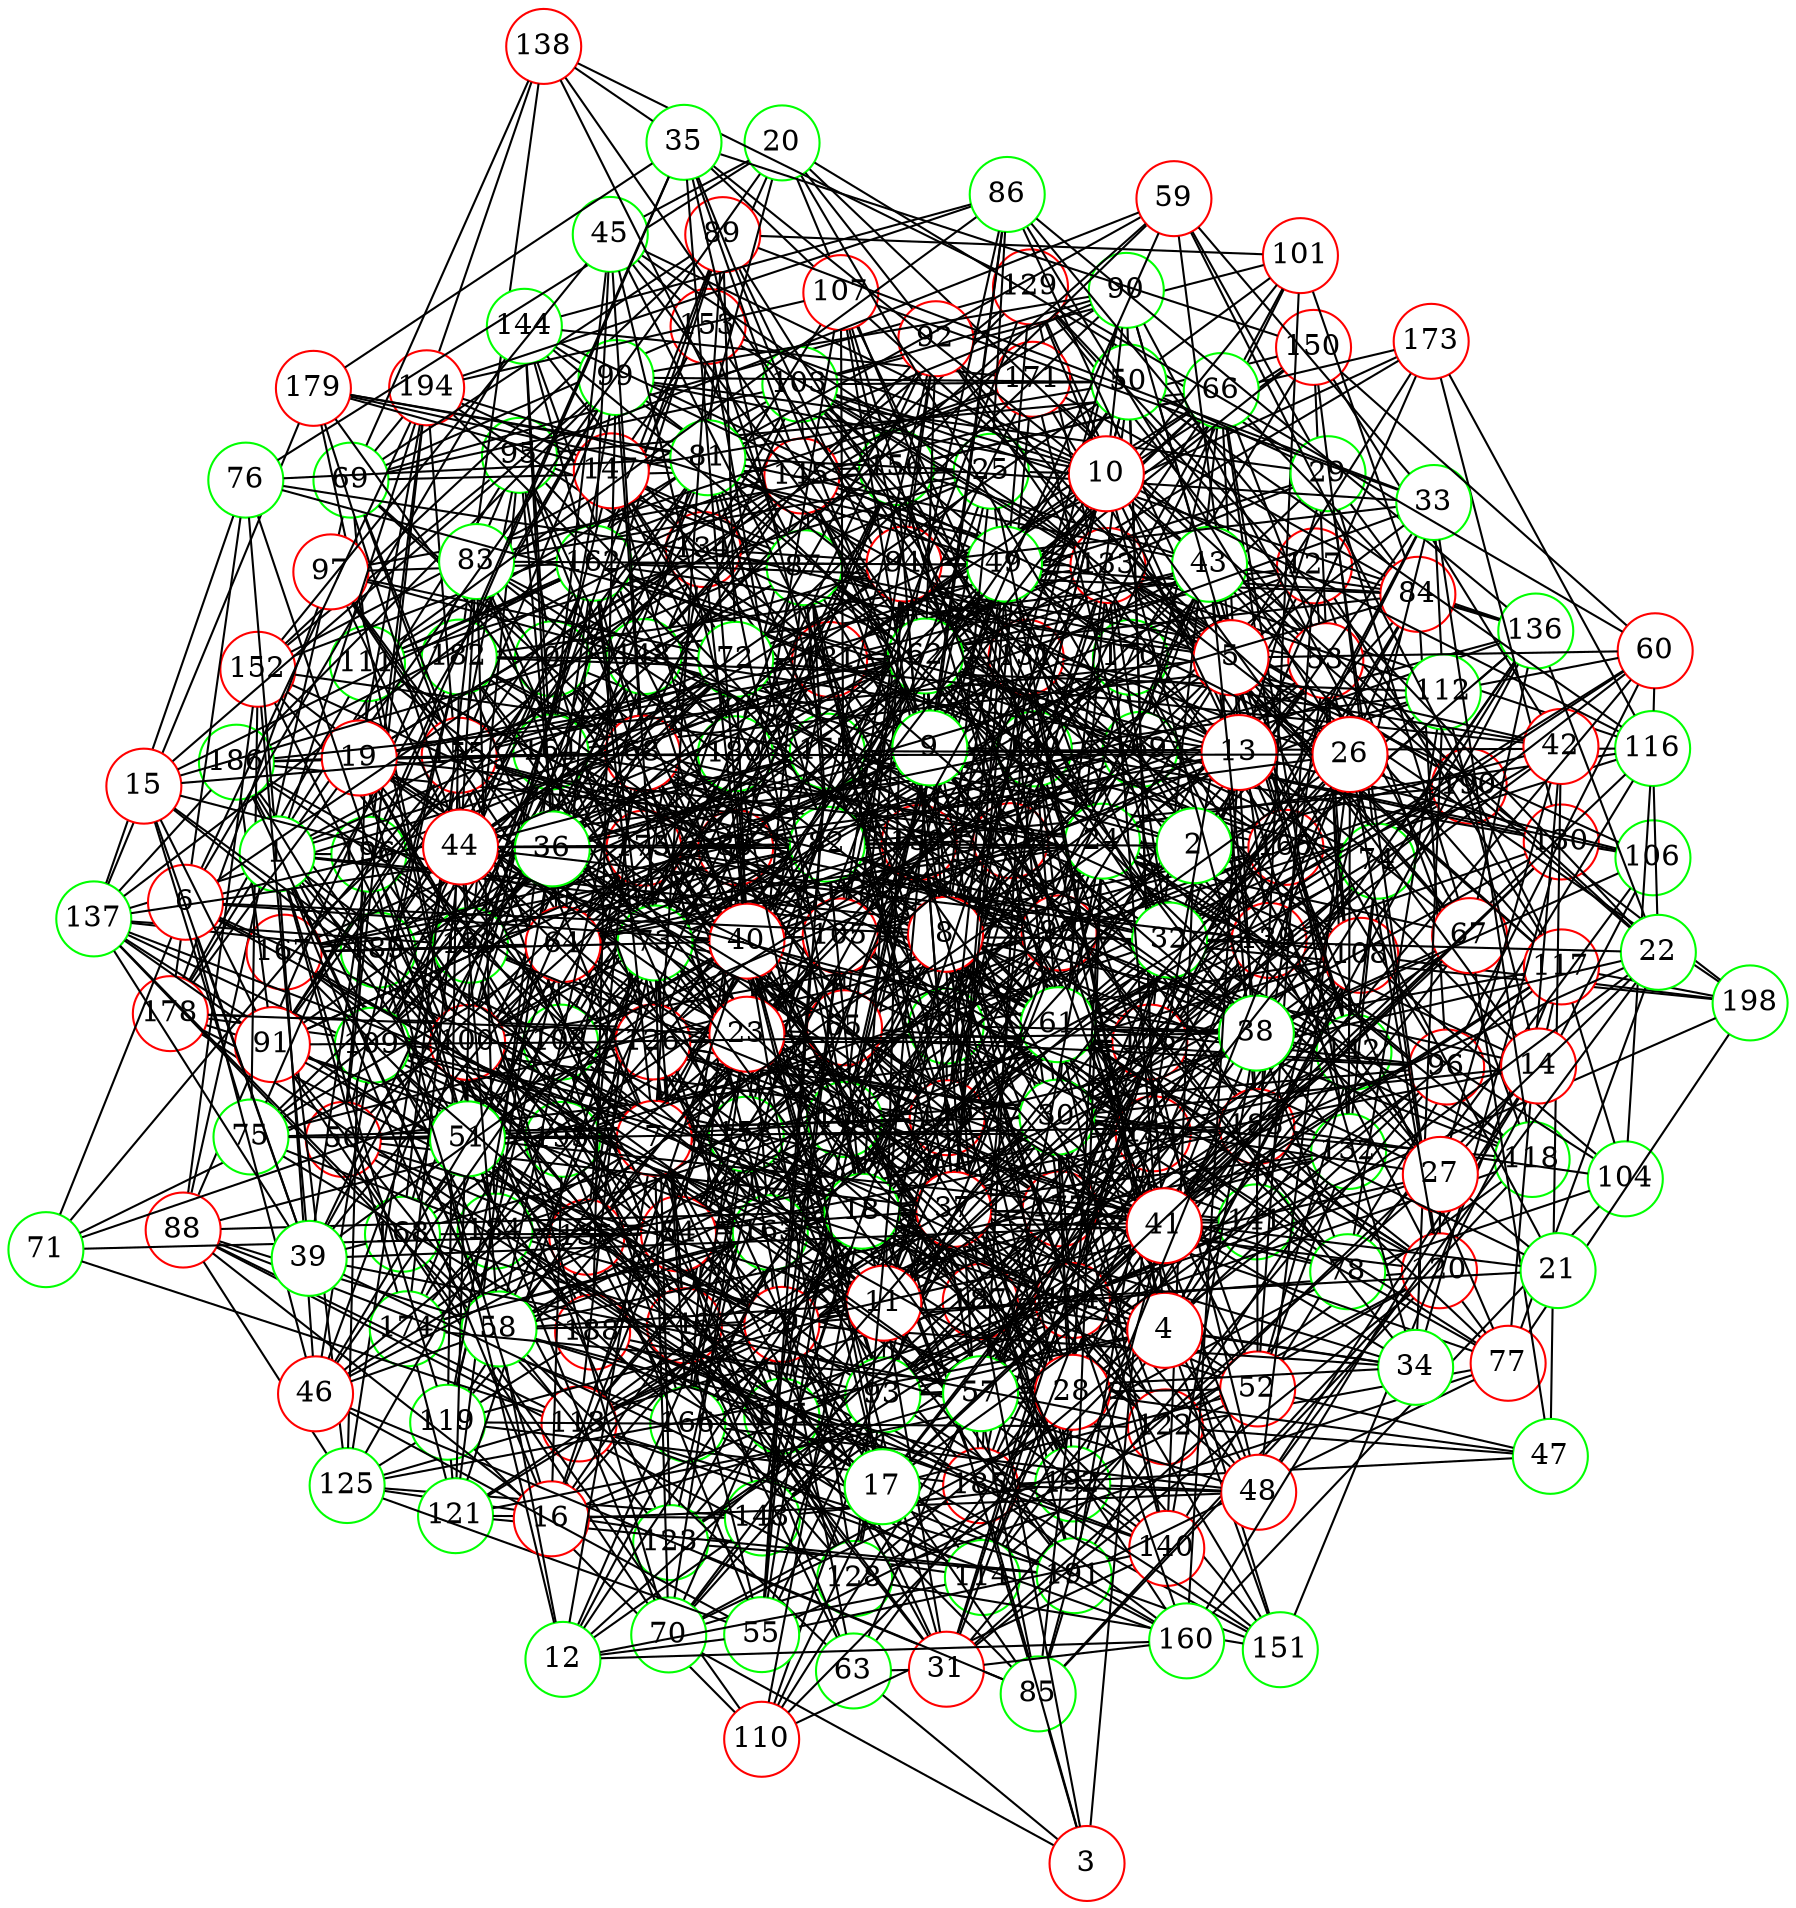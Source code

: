 graph {
graph ["layout"="fdp"]
node ["style"="filled","fillcolor"="white","fixedsize"="true","shape"="circle"]
"0" ["color"="green"]
"69" ["color"="green"]
"129" ["color"="red"]
"165" ["color"="red"]
"195" ["color"="green"]
"175" ["color"="red"]
"199" ["color"="green"]
"176" ["color"="red"]
"178" ["color"="red"]
"182" ["color"="green"]
"179" ["color"="red"]
"184" ["color"="green"]
"188" ["color"="red"]
"193" ["color"="green"]
"194" ["color"="red"]
"196" ["color"="green"]
"190" ["color"="red"]
"197" ["color"="green"]
"198" ["color"="green"]
"177" ["color"="red"]
"134" ["color"="red"]
"135" ["color"="red"]
"166" ["color"="green"]
"191" ["color"="green"]
"148" ["color"="green"]
"186" ["color"="green"]
"167" ["color"="red"]
"169" ["color"="green"]
"180" ["color"="green"]
"192" ["color"="green"]
"168" ["color"="green"]
"181" ["color"="red"]
"138" ["color"="red"]
"189" ["color"="green"]
"102" ["color"="green"]
"131" ["color"="red"]
"144" ["color"="green"]
"164" ["color"="green"]
"171" ["color"="red"]
"158" ["color"="green"]
"159" ["color"="red"]
"149" ["color"="red"]
"172" ["color"="red"]
"157" ["color"="green"]
"185" ["color"="red"]
"132" ["color"="green"]
"146" ["color"="red"]
"151" ["color"="green"]
"161" ["color"="green"]
"155" ["color"="red"]
"150" ["color"="red"]
"170" ["color"="green"]
"114" ["color"="green"]
"125" ["color"="green"]
"187" ["color"="red"]
"143" ["color"="green"]
"183" ["color"="red"]
"154" ["color"="red"]
"152" ["color"="red"]
"103" ["color"="green"]
"136" ["color"="green"]
"137" ["color"="green"]
"139" ["color"="red"]
"174" ["color"="green"]
"156" ["color"="green"]
"173" ["color"="red"]
"111" ["color"="green"]
"145" ["color"="red"]
"162" ["color"="green"]
"88" ["color"="red"]
"128" ["color"="green"]
"113" ["color"="red"]
"160" ["color"="green"]
"142" ["color"="green"]
"115" ["color"="green"]
"140" ["color"="red"]
"141" ["color"="green"]
"118" ["color"="green"]
"122" ["color"="red"]
"127" ["color"="red"]
"123" ["color"="green"]
"95" ["color"="green"]
"130" ["color"="red"]
"89" ["color"="red"]
"98" ["color"="red"]
"100" ["color"="red"]
"147" ["color"="red"]
"153" ["color"="red"]
"124" ["color"="red"]
"116" ["color"="green"]
"133" ["color"="red"]
"101" ["color"="red"]
"80" ["color"="red"]
"20" ["color"="green"]
"53" ["color"="red"]
"66" ["color"="green"]
"68" ["color"="red"]
"99" ["color"="green"]
"108" ["color"="red"]
"163" ["color"="green"]
"120" ["color"="red"]
"90" ["color"="green"]
"84" ["color"="red"]
"96" ["color"="red"]
"54" ["color"="red"]
"65" ["color"="red"]
"107" ["color"="red"]
"109" ["color"="green"]
"82" ["color"="green"]
"87" ["color"="green"]
"119" ["color"="green"]
"121" ["color"="green"]
"85" ["color"="green"]
"94" ["color"="red"]
"71" ["color"="green"]
"126" ["color"="red"]
"79" ["color"="red"]
"91" ["color"="red"]
"93" ["color"="green"]
"110" ["color"="red"]
"117" ["color"="red"]
"63" ["color"="green"]
"74" ["color"="green"]
"97" ["color"="red"]
"76" ["color"="green"]
"81" ["color"="green"]
"92" ["color"="red"]
"105" ["color"="red"]
"29" ["color"="green"]
"50" ["color"="green"]
"67" ["color"="red"]
"72" ["color"="green"]
"75" ["color"="green"]
"78" ["color"="green"]
"112" ["color"="green"]
"104" ["color"="green"]
"106" ["color"="green"]
"59" ["color"="red"]
"45" ["color"="green"]
"73" ["color"="green"]
"62" ["color"="green"]
"64" ["color"="red"]
"56" ["color"="red"]
"25" ["color"="green"]
"83" ["color"="green"]
"86" ["color"="green"]
"30" ["color"="green"]
"70" ["color"="green"]
"42" ["color"="red"]
"77" ["color"="red"]
"47" ["color"="green"]
"52" ["color"="red"]
"55" ["color"="green"]
"61" ["color"="green"]
"1" ["color"="green"]
"7" ["color"="red"]
"34" ["color"="green"]
"12" ["color"="green"]
"18" ["color"="green"]
"37" ["color"="red"]
"28" ["color"="red"]
"58" ["color"="green"]
"19" ["color"="red"]
"51" ["color"="green"]
"23" ["color"="red"]
"43" ["color"="green"]
"46" ["color"="red"]
"24" ["color"="green"]
"49" ["color"="green"]
"31" ["color"="red"]
"32" ["color"="green"]
"40" ["color"="red"]
"8" ["color"="red"]
"11" ["color"="red"]
"22" ["color"="green"]
"48" ["color"="red"]
"14" ["color"="red"]
"27" ["color"="red"]
"16" ["color"="red"]
"57" ["color"="green"]
"2" ["color"="green"]
"33" ["color"="green"]
"3" ["color"="red"]
"4" ["color"="red"]
"5" ["color"="red"]
"21" ["color"="green"]
"60" ["color"="red"]
"6" ["color"="red"]
"39" ["color"="green"]
"41" ["color"="red"]
"9" ["color"="green"]
"35" ["color"="green"]
"36" ["color"="green"]
"10" ["color"="red"]
"38" ["color"="green"]
"13" ["color"="red"]
"15" ["color"="red"]
"17" ["color"="green"]
"26" ["color"="red"]
"44" ["color"="red"]
"0" -- "69"
"0" -- "172"
"0" -- "80"
"0" -- "115"
"0" -- "20"
"0" -- "149"
"0" -- "182"
"0" -- "56"
"0" -- "25"
"0" -- "154"
"0" -- "187"
"0" -- "156"
"0" -- "189"
"0" -- "95"
"0" -- "127"
"69" -- "129"
"69" -- "194"
"69" -- "102"
"69" -- "103"
"69" -- "138"
"69" -- "111"
"69" -- "146"
"69" -- "88"
"69" -- "89"
"69" -- "153"
"69" -- "156"
"129" -- "165"
"129" -- "134"
"129" -- "169"
"129" -- "138"
"129" -- "189"
"129" -- "190"
"165" -- "195"
"165" -- "175"
"165" -- "177"
"175" -- "199"
"175" -- "176"
"175" -- "179"
"176" -- "178"
"176" -- "182"
"178" -- "195"
"179" -- "184"
"184" -- "188"
"188" -- "193"
"188" -- "190"
"193" -- "194"
"194" -- "196"
"190" -- "197"
"190" -- "198"
"177" -- "184"
"134" -- "135"
"134" -- "167"
"134" -- "168"
"135" -- "166"
"135" -- "148"
"135" -- "184"
"135" -- "186"
"166" -- "199"
"166" -- "176"
"166" -- "184"
"166" -- "191"
"191" -- "197"
"148" -- "176"
"167" -- "195"
"167" -- "169"
"167" -- "180"
"169" -- "193"
"169" -- "196"
"180" -- "192"
"168" -- "181"
"181" -- "194"
"181" -- "182"
"138" -- "194"
"138" -- "182"
"102" -- "131"
"102" -- "132"
"102" -- "164"
"102" -- "166"
"102" -- "175"
"102" -- "114"
"102" -- "180"
"102" -- "152"
"102" -- "159"
"131" -- "194"
"131" -- "144"
"131" -- "149"
"131" -- "181"
"131" -- "185"
"131" -- "189"
"144" -- "148"
"144" -- "164"
"144" -- "171"
"144" -- "158"
"144" -- "159"
"164" -- "175"
"158" -- "166"
"158" -- "169"
"158" -- "189"
"159" -- "192"
"159" -- "164"
"159" -- "177"
"149" -- "192"
"149" -- "195"
"149" -- "197"
"149" -- "172"
"149" -- "175"
"149" -- "178"
"149" -- "157"
"172" -- "195"
"172" -- "199"
"172" -- "175"
"172" -- "186"
"157" -- "165"
"157" -- "168"
"185" -- "192"
"185" -- "188"
"185" -- "190"
"132" -- "176"
"132" -- "177"
"132" -- "146"
"132" -- "150"
"132" -- "191"
"146" -- "195"
"146" -- "196"
"146" -- "165"
"146" -- "172"
"146" -- "181"
"146" -- "151"
"146" -- "155"
"146" -- "158"
"151" -- "192"
"151" -- "161"
"151" -- "191"
"161" -- "184"
"161" -- "185"
"150" -- "181"
"150" -- "170"
"150" -- "175"
"114" -- "176"
"114" -- "165"
"114" -- "125"
"125" -- "167"
"125" -- "155"
"125" -- "187"
"125" -- "188"
"125" -- "143"
"187" -- "196"
"187" -- "199"
"143" -- "192"
"143" -- "183"
"143" -- "154"
"143" -- "159"
"154" -- "181"
"154" -- "158"
"152" -- "161"
"152" -- "171"
"152" -- "188"
"152" -- "157"
"103" -- "161"
"103" -- "134"
"103" -- "136"
"103" -- "137"
"103" -- "169"
"103" -- "170"
"103" -- "139"
"103" -- "152"
"103" -- "156"
"103" -- "190"
"136" -- "165"
"136" -- "159"
"137" -- "193"
"137" -- "195"
"137" -- "168"
"137" -- "179"
"137" -- "185"
"137" -- "186"
"137" -- "189"
"139" -- "170"
"139" -- "172"
"139" -- "174"
"174" -- "180"
"156" -- "195"
"156" -- "173"
"173" -- "180"
"111" -- "145"
"111" -- "162"
"111" -- "178"
"111" -- "149"
"111" -- "183"
"111" -- "184"
"111" -- "125"
"145" -- "179"
"145" -- "148"
"145" -- "180"
"145" -- "150"
"145" -- "186"
"145" -- "155"
"162" -- "165"
"162" -- "199"
"162" -- "168"
"162" -- "169"
"162" -- "180"
"162" -- "184"
"88" -- "128"
"88" -- "113"
"88" -- "115"
"88" -- "197"
"88" -- "166"
"88" -- "152"
"88" -- "125"
"88" -- "95"
"128" -- "193"
"128" -- "149"
"128" -- "151"
"113" -- "160"
"113" -- "161"
"113" -- "137"
"113" -- "169"
"113" -- "142"
"113" -- "175"
"113" -- "177"
"113" -- "186"
"113" -- "191"
"160" -- "161"
"160" -- "184"
"160" -- "185"
"160" -- "188"
"142" -- "165"
"142" -- "170"
"142" -- "187"
"142" -- "159"
"115" -- "140"
"115" -- "141"
"115" -- "178"
"115" -- "180"
"115" -- "118"
"115" -- "123"
"115" -- "158"
"140" -- "188"
"140" -- "158"
"141" -- "193"
"141" -- "197"
"141" -- "184"
"141" -- "154"
"118" -- "122"
"118" -- "139"
"118" -- "172"
"118" -- "127"
"122" -- "164"
"122" -- "197"
"122" -- "145"
"122" -- "187"
"127" -- "136"
"127" -- "155"
"127" -- "157"
"127" -- "142"
"123" -- "196"
"123" -- "197"
"123" -- "191"
"95" -- "193"
"95" -- "130"
"95" -- "178"
"95" -- "152"
"95" -- "155"
"130" -- "199"
"130" -- "169"
"130" -- "139"
"130" -- "173"
"89" -- "193"
"89" -- "98"
"89" -- "162"
"89" -- "100"
"89" -- "101"
"89" -- "152"
"98" -- "161"
"98" -- "131"
"98" -- "100"
"98" -- "198"
"98" -- "170"
"98" -- "175"
"98" -- "116"
"98" -- "118"
"98" -- "151"
"98" -- "155"
"98" -- "156"
"98" -- "158"
"100" -- "131"
"100" -- "170"
"100" -- "140"
"100" -- "175"
"100" -- "147"
"100" -- "124"
"147" -- "177"
"147" -- "179"
"147" -- "181"
"147" -- "153"
"147" -- "169"
"153" -- "197"
"124" -- "198"
"124" -- "172"
"124" -- "141"
"124" -- "143"
"124" -- "146"
"124" -- "151"
"124" -- "183"
"124" -- "185"
"124" -- "155"
"124" -- "158"
"116" -- "133"
"116" -- "124"
"116" -- "140"
"116" -- "172"
"116" -- "157"
"116" -- "173"
"133" -- "193"
"133" -- "197"
"133" -- "198"
"133" -- "170"
"133" -- "179"
"133" -- "182"
"133" -- "153"
"133" -- "155"
"133" -- "190"
"101" -- "103"
"101" -- "199"
"101" -- "172"
"101" -- "141"
"80" -- "162"
"80" -- "164"
"80" -- "166"
"80" -- "136"
"80" -- "185"
"80" -- "155"
"80" -- "156"
"20" -- "148"
"20" -- "53"
"20" -- "199"
"20" -- "76"
"20" -- "92"
"20" -- "29"
"20" -- "45"
"53" -- "129"
"53" -- "66"
"53" -- "164"
"53" -- "54"
"53" -- "87"
"53" -- "183"
"53" -- "74"
"53" -- "142"
"53" -- "79"
"66" -- "68"
"66" -- "132"
"66" -- "165"
"66" -- "169"
"66" -- "80"
"66" -- "176"
"66" -- "84"
"66" -- "181"
"66" -- "183"
"66" -- "156"
"66" -- "157"
"66" -- "95"
"66" -- "159"
"68" -- "192"
"68" -- "99"
"68" -- "163"
"68" -- "195"
"68" -- "69"
"68" -- "166"
"68" -- "137"
"68" -- "146"
"68" -- "120"
"68" -- "90"
"68" -- "186"
"99" -- "164"
"99" -- "167"
"99" -- "108"
"99" -- "182"
"99" -- "186"
"99" -- "155"
"99" -- "188"
"108" -- "131"
"108" -- "163"
"108" -- "197"
"108" -- "198"
"108" -- "168"
"108" -- "175"
"108" -- "114"
"163" -- "174"
"163" -- "183"
"163" -- "185"
"120" -- "128"
"120" -- "139"
"120" -- "183"
"120" -- "122"
"90" -- "99"
"90" -- "165"
"90" -- "197"
"90" -- "103"
"90" -- "154"
"84" -- "96"
"84" -- "162"
"84" -- "101"
"84" -- "134"
"84" -- "136"
"84" -- "171"
"84" -- "177"
"84" -- "181"
"84" -- "187"
"96" -- "161"
"96" -- "135"
"96" -- "171"
"54" -- "65"
"54" -- "162"
"54" -- "163"
"54" -- "100"
"54" -- "133"
"54" -- "71"
"54" -- "168"
"54" -- "107"
"54" -- "79"
"54" -- "93"
"54" -- "158"
"54" -- "63"
"65" -- "96"
"65" -- "107"
"65" -- "172"
"65" -- "175"
"65" -- "82"
"65" -- "85"
"65" -- "184"
"65" -- "94"
"107" -- "194"
"107" -- "172"
"107" -- "109"
"109" -- "162"
"109" -- "148"
"109" -- "182"
"109" -- "187"
"109" -- "188"
"82" -- "98"
"82" -- "101"
"82" -- "167"
"82" -- "142"
"82" -- "149"
"82" -- "182"
"82" -- "87"
"82" -- "119"
"82" -- "154"
"82" -- "123"
"82" -- "190"
"87" -- "165"
"87" -- "138"
"87" -- "118"
"87" -- "154"
"87" -- "155"
"87" -- "158"
"87" -- "191"
"119" -- "182"
"119" -- "199"
"119" -- "184"
"119" -- "121"
"119" -- "185"
"119" -- "122"
"121" -- "193"
"121" -- "164"
"121" -- "174"
"121" -- "143"
"121" -- "191"
"85" -- "181"
"85" -- "118"
"85" -- "135"
"85" -- "120"
"85" -- "123"
"85" -- "191"
"94" -- "192"
"94" -- "161"
"94" -- "162"
"94" -- "165"
"94" -- "138"
"94" -- "183"
"71" -- "113"
"71" -- "100"
"71" -- "155"
"71" -- "126"
"126" -- "170"
"126" -- "176"
"126" -- "177"
"126" -- "154"
"126" -- "186"
"126" -- "156"
"126" -- "191"
"79" -- "167"
"79" -- "170"
"79" -- "139"
"79" -- "178"
"79" -- "85"
"79" -- "120"
"79" -- "91"
"79" -- "157"
"91" -- "162"
"91" -- "163"
"91" -- "137"
"91" -- "170"
"91" -- "186"
"91" -- "123"
"91" -- "155"
"91" -- "126"
"93" -- "128"
"93" -- "98"
"93" -- "110"
"93" -- "142"
"93" -- "175"
"93" -- "177"
"93" -- "147"
"93" -- "148"
"93" -- "117"
"93" -- "149"
"93" -- "151"
"93" -- "123"
"93" -- "187"
"93" -- "188"
"93" -- "94"
"110" -- "119"
"110" -- "168"
"110" -- "140"
"117" -- "133"
"117" -- "198"
"117" -- "141"
"117" -- "176"
"117" -- "151"
"117" -- "123"
"117" -- "127"
"63" -- "146"
"63" -- "183"
"63" -- "168"
"63" -- "158"
"74" -- "97"
"74" -- "132"
"74" -- "134"
"74" -- "136"
"74" -- "142"
"74" -- "150"
"74" -- "120"
"74" -- "187"
"97" -- "162"
"97" -- "178"
"97" -- "163"
"97" -- "155"
"97" -- "156"
"97" -- "158"
"76" -- "81"
"76" -- "178"
"76" -- "87"
"76" -- "137"
"81" -- "193"
"81" -- "111"
"81" -- "82"
"81" -- "179"
"81" -- "89"
"81" -- "90"
"81" -- "91"
"81" -- "157"
"81" -- "189"
"92" -- "195"
"92" -- "148"
"92" -- "133"
"92" -- "165"
"92" -- "105"
"92" -- "94"
"92" -- "158"
"92" -- "175"
"105" -- "131"
"105" -- "165"
"105" -- "135"
"105" -- "167"
"105" -- "168"
"105" -- "139"
"105" -- "143"
"105" -- "115"
"105" -- "147"
"105" -- "182"
"105" -- "120"
"105" -- "152"
"105" -- "154"
"105" -- "189"
"29" -- "50"
"29" -- "67"
"29" -- "99"
"29" -- "84"
"29" -- "196"
"29" -- "72"
"29" -- "120"
"29" -- "105"
"29" -- "59"
"29" -- "124"
"50" -- "98"
"50" -- "99"
"50" -- "101"
"50" -- "103"
"50" -- "199"
"50" -- "172"
"50" -- "147"
"50" -- "116"
"50" -- "154"
"50" -- "126"
"67" -- "114"
"67" -- "115"
"67" -- "68"
"67" -- "136"
"67" -- "90"
"67" -- "170"
"67" -- "92"
"72" -- "97"
"72" -- "75"
"72" -- "109"
"72" -- "173"
"72" -- "78"
"72" -- "147"
"72" -- "148"
"72" -- "89"
"72" -- "121"
"72" -- "157"
"72" -- "189"
"75" -- "80"
"75" -- "98"
"75" -- "114"
"75" -- "180"
"75" -- "182"
"75" -- "152"
"75" -- "184"
"78" -- "112"
"78" -- "161"
"78" -- "104"
"78" -- "106"
"78" -- "154"
"78" -- "109"
"112" -- "145"
"112" -- "182"
"112" -- "199"
"104" -- "160"
"104" -- "116"
"104" -- "117"
"104" -- "183"
"104" -- "108"
"106" -- "130"
"106" -- "120"
"106" -- "169"
"59" -- "81"
"59" -- "164"
"59" -- "117"
"59" -- "139"
"59" -- "156"
"59" -- "95"
"45" -- "162"
"45" -- "164"
"45" -- "180"
"45" -- "133"
"45" -- "152"
"45" -- "73"
"45" -- "153"
"45" -- "62"
"73" -- "100"
"73" -- "135"
"73" -- "170"
"73" -- "142"
"73" -- "146"
"73" -- "182"
"73" -- "87"
"73" -- "123"
"73" -- "187"
"73" -- "125"
"73" -- "127"
"73" -- "159"
"62" -- "64"
"62" -- "164"
"62" -- "135"
"62" -- "169"
"62" -- "107"
"62" -- "142"
"62" -- "144"
"62" -- "82"
"62" -- "150"
"62" -- "183"
"62" -- "153"
"62" -- "185"
"62" -- "187"
"62" -- "92"
"62" -- "159"
"64" -- "193"
"64" -- "162"
"64" -- "167"
"64" -- "172"
"64" -- "174"
"64" -- "175"
"64" -- "80"
"64" -- "112"
"64" -- "82"
"64" -- "181"
"64" -- "119"
"64" -- "186"
"64" -- "95"
"56" -- "194"
"56" -- "196"
"56" -- "168"
"56" -- "79"
"56" -- "175"
"56" -- "176"
"56" -- "149"
"56" -- "182"
"56" -- "158"
"25" -- "161"
"25" -- "193"
"25" -- "103"
"25" -- "111"
"25" -- "81"
"25" -- "145"
"25" -- "83"
"25" -- "117"
"25" -- "86"
"25" -- "30"
"25" -- "158"
"83" -- "161"
"83" -- "98"
"83" -- "163"
"83" -- "133"
"83" -- "168"
"83" -- "184"
"83" -- "171"
"83" -- "172"
"83" -- "126"
"86" -- "144"
"86" -- "194"
"86" -- "136"
"86" -- "105"
"86" -- "108"
"86" -- "111"
"86" -- "127"
"86" -- "159"
"30" -- "192"
"30" -- "130"
"30" -- "133"
"30" -- "70"
"30" -- "42"
"30" -- "75"
"30" -- "140"
"30" -- "45"
"30" -- "118"
"30" -- "121"
"30" -- "154"
"30" -- "124"
"30" -- "126"
"70" -- "128"
"70" -- "193"
"70" -- "172"
"70" -- "78"
"70" -- "143"
"70" -- "185"
"70" -- "91"
"70" -- "93"
"70" -- "158"
"42" -- "131"
"42" -- "149"
"42" -- "134"
"42" -- "150"
"42" -- "72"
"42" -- "105"
"42" -- "77"
"42" -- "47"
"77" -- "128"
"77" -- "177"
"77" -- "165"
"77" -- "198"
"77" -- "183"
"77" -- "120"
"77" -- "105"
"77" -- "122"
"77" -- "141"
"77" -- "191"
"47" -- "67"
"47" -- "52"
"47" -- "185"
"47" -- "122"
"52" -- "64"
"52" -- "132"
"52" -- "197"
"52" -- "199"
"52" -- "142"
"52" -- "145"
"52" -- "55"
"52" -- "183"
"52" -- "187"
"52" -- "93"
"52" -- "127"
"55" -- "161"
"55" -- "195"
"55" -- "140"
"55" -- "172"
"55" -- "79"
"55" -- "146"
"55" -- "115"
"55" -- "61"
"55" -- "125"
"55" -- "157"
"61" -- "96"
"61" -- "194"
"61" -- "166"
"61" -- "199"
"61" -- "169"
"61" -- "140"
"61" -- "111"
"61" -- "112"
"61" -- "151"
"61" -- "120"
"61" -- "156"
"61" -- "95"
"61" -- "127"
"1" -- "98"
"1" -- "194"
"1" -- "196"
"1" -- "7"
"1" -- "8"
"1" -- "72"
"1" -- "43"
"1" -- "76"
"1" -- "46"
"1" -- "174"
"1" -- "16"
"1" -- "146"
"1" -- "20"
"1" -- "87"
"1" -- "119"
"1" -- "58"
"1" -- "189"
"7" -- "64"
"7" -- "128"
"7" -- "34"
"7" -- "162"
"7" -- "70"
"7" -- "75"
"7" -- "171"
"7" -- "12"
"7" -- "143"
"7" -- "19"
"7" -- "182"
"7" -- "153"
"7" -- "158"
"7" -- "31"
"7" -- "127"
"34" -- "112"
"34" -- "65"
"34" -- "130"
"34" -- "187"
"34" -- "93"
"34" -- "79"
"12" -- "160"
"12" -- "177"
"12" -- "18"
"12" -- "114"
"12" -- "196"
"12" -- "166"
"12" -- "55"
"12" -- "58"
"12" -- "143"
"12" -- "159"
"18" -- "68"
"18" -- "132"
"18" -- "37"
"18" -- "136"
"18" -- "137"
"18" -- "106"
"18" -- "110"
"18" -- "174"
"18" -- "143"
"18" -- "81"
"18" -- "113"
"18" -- "82"
"18" -- "52"
"18" -- "88"
"18" -- "153"
"18" -- "122"
"18" -- "28"
"18" -- "94"
"37" -- "192"
"37" -- "129"
"37" -- "98"
"37" -- "166"
"37" -- "135"
"37" -- "171"
"37" -- "109"
"37" -- "141"
"37" -- "175"
"37" -- "176"
"37" -- "87"
"37" -- "56"
"37" -- "120"
"37" -- "121"
"37" -- "156"
"37" -- "94"
"28" -- "128"
"28" -- "73"
"28" -- "142"
"28" -- "174"
"28" -- "47"
"28" -- "80"
"28" -- "177"
"28" -- "84"
"28" -- "85"
"28" -- "184"
"28" -- "121"
"28" -- "189"
"28" -- "159"
"58" -- "192"
"58" -- "163"
"58" -- "105"
"58" -- "74"
"58" -- "79"
"58" -- "177"
"58" -- "148"
"58" -- "149"
"58" -- "186"
"58" -- "156"
"19" -- "65"
"19" -- "193"
"19" -- "194"
"19" -- "68"
"19" -- "134"
"19" -- "177"
"19" -- "146"
"19" -- "178"
"19" -- "51"
"19" -- "180"
"19" -- "181"
"19" -- "23"
"19" -- "24"
"19" -- "90"
"19" -- "186"
"19" -- "62"
"51" -- "128"
"51" -- "100"
"51" -- "70"
"51" -- "103"
"51" -- "135"
"51" -- "167"
"51" -- "76"
"51" -- "141"
"51" -- "183"
"51" -- "186"
"51" -- "93"
"23" -- "64"
"23" -- "96"
"23" -- "129"
"23" -- "166"
"23" -- "135"
"23" -- "43"
"23" -- "46"
"23" -- "113"
"23" -- "178"
"23" -- "149"
"23" -- "182"
"23" -- "122"
"23" -- "190"
"23" -- "95"
"23" -- "159"
"43" -- "131"
"43" -- "169"
"43" -- "142"
"43" -- "81"
"43" -- "84"
"43" -- "117"
"43" -- "149"
"43" -- "181"
"43" -- "183"
"43" -- "156"
"46" -- "161"
"46" -- "164"
"46" -- "85"
"46" -- "102"
"46" -- "55"
"46" -- "58"
"46" -- "109"
"46" -- "175"
"24" -- "64"
"24" -- "132"
"24" -- "164"
"24" -- "167"
"24" -- "104"
"24" -- "107"
"24" -- "139"
"24" -- "108"
"24" -- "49"
"24" -- "87"
"24" -- "89"
"24" -- "185"
"24" -- "28"
"24" -- "93"
"24" -- "191"
"49" -- "161"
"49" -- "194"
"49" -- "99"
"49" -- "163"
"49" -- "100"
"49" -- "73"
"49" -- "106"
"49" -- "170"
"49" -- "149"
"49" -- "94"
"49" -- "126"
"31" -- "32"
"31" -- "96"
"31" -- "160"
"31" -- "40"
"31" -- "176"
"31" -- "146"
"31" -- "52"
"31" -- "120"
"31" -- "154"
"31" -- "189"
"31" -- "126"
"31" -- "63"
"32" -- "195"
"32" -- "133"
"32" -- "103"
"32" -- "171"
"32" -- "173"
"32" -- "80"
"32" -- "49"
"32" -- "180"
"32" -- "185"
"32" -- "155"
"32" -- "156"
"32" -- "190"
"32" -- "63"
"40" -- "128"
"40" -- "102"
"40" -- "134"
"40" -- "167"
"40" -- "72"
"40" -- "169"
"40" -- "174"
"40" -- "80"
"40" -- "112"
"40" -- "177"
"40" -- "50"
"40" -- "183"
"40" -- "187"
"40" -- "95"
"8" -- "160"
"8" -- "165"
"8" -- "166"
"8" -- "11"
"8" -- "107"
"8" -- "14"
"8" -- "174"
"8" -- "48"
"8" -- "49"
"8" -- "83"
"8" -- "53"
"8" -- "118"
"8" -- "25"
"8" -- "90"
"8" -- "124"
"8" -- "61"
"11" -- "32"
"11" -- "196"
"11" -- "133"
"11" -- "102"
"11" -- "167"
"11" -- "74"
"11" -- "43"
"11" -- "139"
"11" -- "108"
"11" -- "18"
"11" -- "149"
"11" -- "22"
"11" -- "119"
"11" -- "56"
"11" -- "58"
"11" -- "30"
"11" -- "158"
"11" -- "31"
"11" -- "191"
"22" -- "32"
"22" -- "48"
"22" -- "129"
"22" -- "116"
"22" -- "149"
"22" -- "136"
"22" -- "122"
"22" -- "43"
"22" -- "171"
"22" -- "28"
"22" -- "77"
"48" -- "192"
"48" -- "161"
"48" -- "166"
"48" -- "168"
"48" -- "172"
"48" -- "176"
"48" -- "149"
"48" -- "185"
"14" -- "48"
"14" -- "112"
"14" -- "160"
"14" -- "148"
"14" -- "117"
"14" -- "54"
"14" -- "170"
"14" -- "27"
"14" -- "30"
"27" -- "131"
"27" -- "166"
"27" -- "169"
"27" -- "42"
"27" -- "142"
"27" -- "79"
"27" -- "176"
"27" -- "81"
"27" -- "114"
"27" -- "120"
"27" -- "30"
"16" -- "48"
"16" -- "98"
"16" -- "146"
"16" -- "195"
"16" -- "23"
"16" -- "40"
"16" -- "88"
"16" -- "57"
"16" -- "141"
"16" -- "189"
"57" -- "96"
"57" -- "177"
"57" -- "67"
"57" -- "100"
"57" -- "73"
"57" -- "139"
"57" -- "110"
"2" -- "33"
"2" -- "18"
"2" -- "82"
"2" -- "20"
"2" -- "84"
"2" -- "148"
"2" -- "53"
"2" -- "197"
"2" -- "24"
"2" -- "140"
"2" -- "157"
"2" -- "46"
"33" -- "107"
"33" -- "141"
"33" -- "112"
"33" -- "176"
"33" -- "180"
"33" -- "118"
"33" -- "57"
"33" -- "89"
"33" -- "59"
"33" -- "156"
"33" -- "94"
"3" -- "85"
"3" -- "70"
"3" -- "185"
"3" -- "154"
"3" -- "187"
"3" -- "63"
"4" -- "96"
"4" -- "34"
"4" -- "131"
"4" -- "195"
"4" -- "133"
"4" -- "199"
"4" -- "136"
"4" -- "108"
"4" -- "110"
"4" -- "142"
"4" -- "23"
"4" -- "25"
"4" -- "185"
"4" -- "93"
"4" -- "125"
"4" -- "158"
"5" -- "33"
"5" -- "162"
"5" -- "67"
"5" -- "163"
"5" -- "8"
"5" -- "173"
"5" -- "142"
"5" -- "144"
"5" -- "51"
"5" -- "21"
"5" -- "149"
"5" -- "87"
"5" -- "90"
"5" -- "186"
"5" -- "60"
"5" -- "191"
"21" -- "177"
"21" -- "183"
"21" -- "27"
"21" -- "187"
"60" -- "96"
"60" -- "112"
"60" -- "176"
"60" -- "129"
"60" -- "163"
"60" -- "116"
"60" -- "150"
"60" -- "183"
"60" -- "61"
"6" -- "144"
"6" -- "194"
"6" -- "134"
"6" -- "39"
"6" -- "71"
"6" -- "167"
"6" -- "8"
"6" -- "40"
"6" -- "28"
"6" -- "124"
"6" -- "157"
"6" -- "46"
"39" -- "64"
"39" -- "164"
"39" -- "196"
"39" -- "40"
"39" -- "168"
"39" -- "41"
"39" -- "137"
"39" -- "114"
"39" -- "148"
"39" -- "152"
"39" -- "122"
"41" -- "193"
"41" -- "130"
"41" -- "68"
"41" -- "136"
"41" -- "108"
"41" -- "176"
"41" -- "177"
"41" -- "85"
"41" -- "124"
"41" -- "156"
"41" -- "157"
"41" -- "126"
"9" -- "128"
"9" -- "193"
"9" -- "34"
"9" -- "98"
"9" -- "35"
"9" -- "36"
"9" -- "199"
"9" -- "78"
"9" -- "145"
"9" -- "115"
"9" -- "86"
"9" -- "59"
"9" -- "91"
"35" -- "145"
"35" -- "179"
"35" -- "196"
"35" -- "150"
"35" -- "182"
"35" -- "40"
"35" -- "138"
"35" -- "43"
"35" -- "107"
"35" -- "157"
"36" -- "161"
"36" -- "193"
"36" -- "199"
"36" -- "41"
"36" -- "137"
"36" -- "109"
"36" -- "144"
"36" -- "81"
"36" -- "145"
"36" -- "177"
"36" -- "84"
"36" -- "148"
"36" -- "119"
"36" -- "154"
"36" -- "91"
"10" -- "129"
"10" -- "99"
"10" -- "36"
"10" -- "38"
"10" -- "103"
"10" -- "40"
"10" -- "43"
"10" -- "13"
"10" -- "45"
"10" -- "14"
"10" -- "143"
"10" -- "116"
"10" -- "25"
"10" -- "153"
"10" -- "90"
"10" -- "158"
"38" -- "192"
"38" -- "67"
"38" -- "197"
"38" -- "102"
"38" -- "72"
"38" -- "136"
"38" -- "43"
"38" -- "140"
"38" -- "78"
"38" -- "113"
"38" -- "82"
"38" -- "181"
"38" -- "57"
"38" -- "61"
"38" -- "157"
"38" -- "94"
"13" -- "80"
"13" -- "160"
"13" -- "65"
"13" -- "81"
"13" -- "34"
"13" -- "131"
"13" -- "148"
"13" -- "102"
"13" -- "106"
"13" -- "76"
"13" -- "157"
"15" -- "162"
"15" -- "99"
"15" -- "100"
"15" -- "164"
"15" -- "39"
"15" -- "57"
"15" -- "75"
"15" -- "91"
"15" -- "61"
"15" -- "94"
"17" -- "130"
"17" -- "132"
"17" -- "135"
"17" -- "40"
"17" -- "41"
"17" -- "74"
"17" -- "109"
"17" -- "110"
"17" -- "79"
"17" -- "52"
"17" -- "180"
"17" -- "56"
"17" -- "184"
"17" -- "154"
"26" -- "32"
"26" -- "161"
"26" -- "132"
"26" -- "133"
"26" -- "41"
"26" -- "74"
"26" -- "107"
"26" -- "175"
"26" -- "48"
"26" -- "145"
"26" -- "115"
"26" -- "86"
"26" -- "120"
"26" -- "57"
"26" -- "155"
"44" -- "128"
"44" -- "65"
"44" -- "97"
"44" -- "72"
"44" -- "139"
"44" -- "174"
"44" -- "80"
"44" -- "50"
"44" -- "82"
"44" -- "83"
"44" -- "179"
"44" -- "58"
"44" -- "187"
"44" -- "157"
"44" -- "62"
"44" -- "94"
"44" -- "126"
}